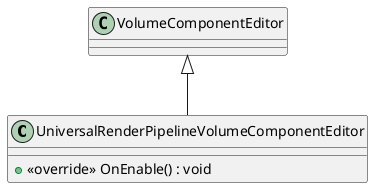 @startuml
class UniversalRenderPipelineVolumeComponentEditor {
    + <<override>> OnEnable() : void
}
VolumeComponentEditor <|-- UniversalRenderPipelineVolumeComponentEditor
@enduml
